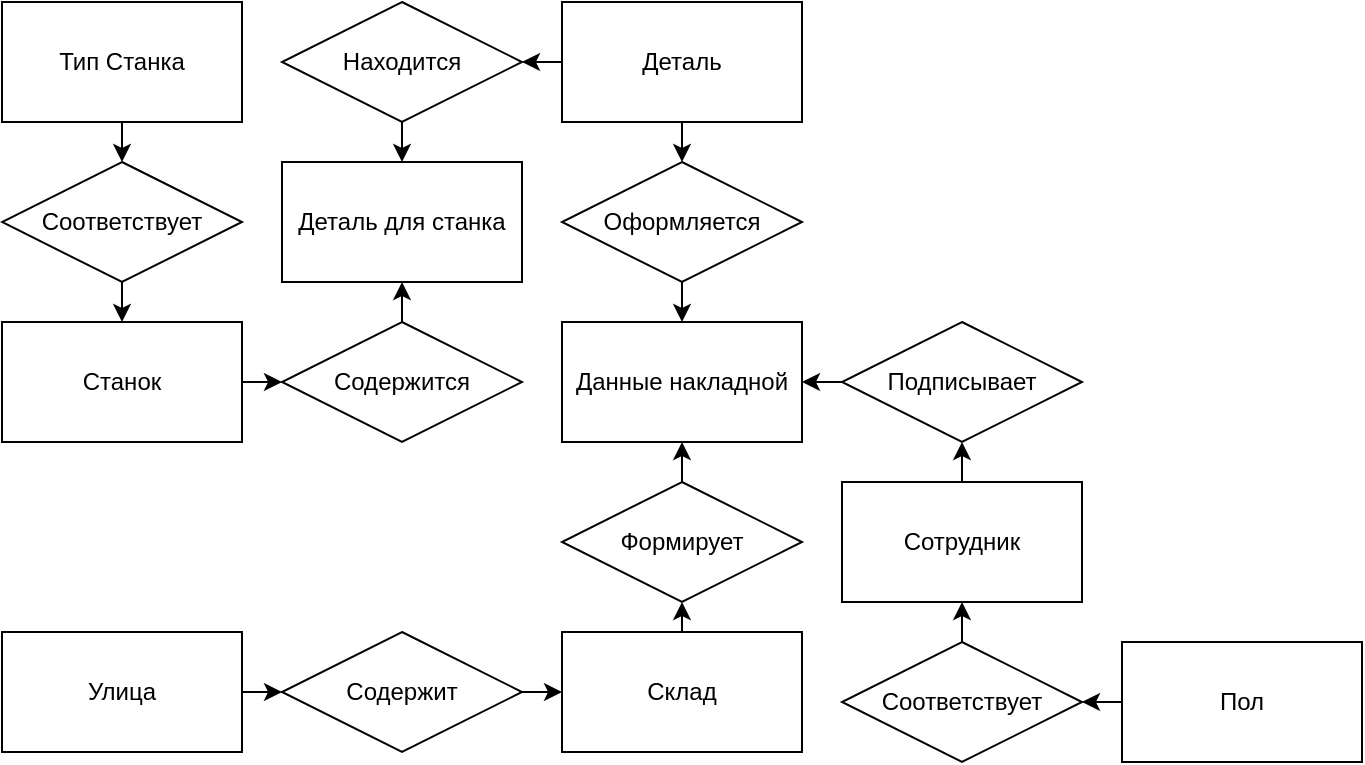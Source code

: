 <mxfile version="24.9.3">
  <diagram name="Страница — 1" id="iqEY3wC7e-XA7V0lx9zw">
    <mxGraphModel dx="784" dy="1143" grid="1" gridSize="10" guides="1" tooltips="1" connect="1" arrows="1" fold="1" page="1" pageScale="1" pageWidth="827" pageHeight="1169" math="0" shadow="0">
      <root>
        <mxCell id="0" />
        <mxCell id="1" parent="0" />
        <mxCell id="TpDyGz6NfrkudXZhNOag-17" style="edgeStyle=orthogonalEdgeStyle;rounded=0;orthogonalLoop=1;jettySize=auto;html=1;exitX=1;exitY=0.5;exitDx=0;exitDy=0;entryX=0;entryY=0.5;entryDx=0;entryDy=0;" edge="1" parent="1" source="TpDyGz6NfrkudXZhNOag-1" target="TpDyGz6NfrkudXZhNOag-16">
          <mxGeometry relative="1" as="geometry" />
        </mxCell>
        <mxCell id="TpDyGz6NfrkudXZhNOag-1" value="Станок" style="rounded=0;whiteSpace=wrap;html=1;" vertex="1" parent="1">
          <mxGeometry x="50" y="360" width="120" height="60" as="geometry" />
        </mxCell>
        <mxCell id="TpDyGz6NfrkudXZhNOag-11" style="edgeStyle=orthogonalEdgeStyle;rounded=0;orthogonalLoop=1;jettySize=auto;html=1;exitX=0.5;exitY=1;exitDx=0;exitDy=0;entryX=0.5;entryY=0;entryDx=0;entryDy=0;" edge="1" parent="1" source="TpDyGz6NfrkudXZhNOag-2" target="TpDyGz6NfrkudXZhNOag-10">
          <mxGeometry relative="1" as="geometry" />
        </mxCell>
        <mxCell id="TpDyGz6NfrkudXZhNOag-2" value="Тип Станка" style="rounded=0;whiteSpace=wrap;html=1;" vertex="1" parent="1">
          <mxGeometry x="50" y="200" width="120" height="60" as="geometry" />
        </mxCell>
        <mxCell id="TpDyGz6NfrkudXZhNOag-20" style="edgeStyle=orthogonalEdgeStyle;rounded=0;orthogonalLoop=1;jettySize=auto;html=1;exitX=0;exitY=0.5;exitDx=0;exitDy=0;entryX=1;entryY=0.5;entryDx=0;entryDy=0;" edge="1" parent="1" source="TpDyGz6NfrkudXZhNOag-3" target="TpDyGz6NfrkudXZhNOag-14">
          <mxGeometry relative="1" as="geometry" />
        </mxCell>
        <mxCell id="TpDyGz6NfrkudXZhNOag-22" style="edgeStyle=orthogonalEdgeStyle;rounded=0;orthogonalLoop=1;jettySize=auto;html=1;exitX=0.5;exitY=1;exitDx=0;exitDy=0;entryX=0.5;entryY=0;entryDx=0;entryDy=0;" edge="1" parent="1" source="TpDyGz6NfrkudXZhNOag-3" target="TpDyGz6NfrkudXZhNOag-21">
          <mxGeometry relative="1" as="geometry" />
        </mxCell>
        <mxCell id="TpDyGz6NfrkudXZhNOag-3" value="Деталь" style="rounded=0;whiteSpace=wrap;html=1;" vertex="1" parent="1">
          <mxGeometry x="330" y="200" width="120" height="60" as="geometry" />
        </mxCell>
        <mxCell id="TpDyGz6NfrkudXZhNOag-4" value="Данные накладной" style="rounded=0;whiteSpace=wrap;html=1;" vertex="1" parent="1">
          <mxGeometry x="330" y="360" width="120" height="60" as="geometry" />
        </mxCell>
        <mxCell id="TpDyGz6NfrkudXZhNOag-38" style="edgeStyle=orthogonalEdgeStyle;rounded=0;orthogonalLoop=1;jettySize=auto;html=1;exitX=0.5;exitY=0;exitDx=0;exitDy=0;entryX=0.5;entryY=1;entryDx=0;entryDy=0;" edge="1" parent="1" source="TpDyGz6NfrkudXZhNOag-5" target="TpDyGz6NfrkudXZhNOag-28">
          <mxGeometry relative="1" as="geometry" />
        </mxCell>
        <mxCell id="TpDyGz6NfrkudXZhNOag-5" value="Сотрудник" style="rounded=0;whiteSpace=wrap;html=1;" vertex="1" parent="1">
          <mxGeometry x="470" y="440" width="120" height="60" as="geometry" />
        </mxCell>
        <mxCell id="TpDyGz6NfrkudXZhNOag-39" style="edgeStyle=orthogonalEdgeStyle;rounded=0;orthogonalLoop=1;jettySize=auto;html=1;exitX=0;exitY=0.5;exitDx=0;exitDy=0;entryX=1;entryY=0.5;entryDx=0;entryDy=0;" edge="1" parent="1" source="TpDyGz6NfrkudXZhNOag-6" target="TpDyGz6NfrkudXZhNOag-23">
          <mxGeometry relative="1" as="geometry" />
        </mxCell>
        <mxCell id="TpDyGz6NfrkudXZhNOag-6" value="Пол" style="rounded=0;whiteSpace=wrap;html=1;" vertex="1" parent="1">
          <mxGeometry x="610" y="520" width="120" height="60" as="geometry" />
        </mxCell>
        <mxCell id="TpDyGz6NfrkudXZhNOag-34" style="edgeStyle=orthogonalEdgeStyle;rounded=0;orthogonalLoop=1;jettySize=auto;html=1;exitX=0.5;exitY=0;exitDx=0;exitDy=0;entryX=0.5;entryY=1;entryDx=0;entryDy=0;" edge="1" parent="1" source="TpDyGz6NfrkudXZhNOag-7" target="TpDyGz6NfrkudXZhNOag-29">
          <mxGeometry relative="1" as="geometry" />
        </mxCell>
        <mxCell id="TpDyGz6NfrkudXZhNOag-7" value="Склад" style="rounded=0;whiteSpace=wrap;html=1;" vertex="1" parent="1">
          <mxGeometry x="330" y="515" width="120" height="60" as="geometry" />
        </mxCell>
        <mxCell id="TpDyGz6NfrkudXZhNOag-36" style="edgeStyle=orthogonalEdgeStyle;rounded=0;orthogonalLoop=1;jettySize=auto;html=1;exitX=1;exitY=0.5;exitDx=0;exitDy=0;entryX=0;entryY=0.5;entryDx=0;entryDy=0;" edge="1" parent="1" source="TpDyGz6NfrkudXZhNOag-8" target="TpDyGz6NfrkudXZhNOag-35">
          <mxGeometry relative="1" as="geometry" />
        </mxCell>
        <mxCell id="TpDyGz6NfrkudXZhNOag-8" value="Улица" style="rounded=0;whiteSpace=wrap;html=1;" vertex="1" parent="1">
          <mxGeometry x="50" y="515" width="120" height="60" as="geometry" />
        </mxCell>
        <mxCell id="TpDyGz6NfrkudXZhNOag-12" style="edgeStyle=orthogonalEdgeStyle;rounded=0;orthogonalLoop=1;jettySize=auto;html=1;exitX=0.5;exitY=1;exitDx=0;exitDy=0;entryX=0.5;entryY=0;entryDx=0;entryDy=0;" edge="1" parent="1" source="TpDyGz6NfrkudXZhNOag-10" target="TpDyGz6NfrkudXZhNOag-1">
          <mxGeometry relative="1" as="geometry" />
        </mxCell>
        <mxCell id="TpDyGz6NfrkudXZhNOag-10" value="Соответствует" style="rhombus;whiteSpace=wrap;html=1;" vertex="1" parent="1">
          <mxGeometry x="50" y="280" width="120" height="60" as="geometry" />
        </mxCell>
        <mxCell id="TpDyGz6NfrkudXZhNOag-19" style="edgeStyle=orthogonalEdgeStyle;rounded=0;orthogonalLoop=1;jettySize=auto;html=1;exitX=0.5;exitY=1;exitDx=0;exitDy=0;entryX=0.5;entryY=0;entryDx=0;entryDy=0;" edge="1" parent="1" source="TpDyGz6NfrkudXZhNOag-14" target="TpDyGz6NfrkudXZhNOag-15">
          <mxGeometry relative="1" as="geometry" />
        </mxCell>
        <mxCell id="TpDyGz6NfrkudXZhNOag-14" value="Находится" style="rhombus;whiteSpace=wrap;html=1;" vertex="1" parent="1">
          <mxGeometry x="190" y="200" width="120" height="60" as="geometry" />
        </mxCell>
        <mxCell id="TpDyGz6NfrkudXZhNOag-15" value="Деталь для станка" style="rounded=0;whiteSpace=wrap;html=1;" vertex="1" parent="1">
          <mxGeometry x="190" y="280" width="120" height="60" as="geometry" />
        </mxCell>
        <mxCell id="TpDyGz6NfrkudXZhNOag-18" style="edgeStyle=orthogonalEdgeStyle;rounded=0;orthogonalLoop=1;jettySize=auto;html=1;exitX=0.5;exitY=0;exitDx=0;exitDy=0;entryX=0.5;entryY=1;entryDx=0;entryDy=0;" edge="1" parent="1" source="TpDyGz6NfrkudXZhNOag-16" target="TpDyGz6NfrkudXZhNOag-15">
          <mxGeometry relative="1" as="geometry" />
        </mxCell>
        <mxCell id="TpDyGz6NfrkudXZhNOag-16" value="Содержится" style="rhombus;whiteSpace=wrap;html=1;" vertex="1" parent="1">
          <mxGeometry x="190" y="360" width="120" height="60" as="geometry" />
        </mxCell>
        <mxCell id="TpDyGz6NfrkudXZhNOag-30" style="edgeStyle=orthogonalEdgeStyle;rounded=0;orthogonalLoop=1;jettySize=auto;html=1;exitX=0.5;exitY=1;exitDx=0;exitDy=0;entryX=0.5;entryY=0;entryDx=0;entryDy=0;" edge="1" parent="1" source="TpDyGz6NfrkudXZhNOag-21" target="TpDyGz6NfrkudXZhNOag-4">
          <mxGeometry relative="1" as="geometry" />
        </mxCell>
        <mxCell id="TpDyGz6NfrkudXZhNOag-21" value="Оформляется" style="rhombus;whiteSpace=wrap;html=1;" vertex="1" parent="1">
          <mxGeometry x="330" y="280" width="120" height="60" as="geometry" />
        </mxCell>
        <mxCell id="TpDyGz6NfrkudXZhNOag-25" style="edgeStyle=orthogonalEdgeStyle;rounded=0;orthogonalLoop=1;jettySize=auto;html=1;exitX=0.5;exitY=0;exitDx=0;exitDy=0;entryX=0.5;entryY=1;entryDx=0;entryDy=0;" edge="1" parent="1" source="TpDyGz6NfrkudXZhNOag-23" target="TpDyGz6NfrkudXZhNOag-5">
          <mxGeometry relative="1" as="geometry" />
        </mxCell>
        <mxCell id="TpDyGz6NfrkudXZhNOag-23" value="Соответствует" style="rhombus;whiteSpace=wrap;html=1;" vertex="1" parent="1">
          <mxGeometry x="470" y="520" width="120" height="60" as="geometry" />
        </mxCell>
        <mxCell id="TpDyGz6NfrkudXZhNOag-31" style="edgeStyle=orthogonalEdgeStyle;rounded=0;orthogonalLoop=1;jettySize=auto;html=1;exitX=0;exitY=0.5;exitDx=0;exitDy=0;entryX=1;entryY=0.5;entryDx=0;entryDy=0;" edge="1" parent="1" source="TpDyGz6NfrkudXZhNOag-28" target="TpDyGz6NfrkudXZhNOag-4">
          <mxGeometry relative="1" as="geometry" />
        </mxCell>
        <mxCell id="TpDyGz6NfrkudXZhNOag-28" value="Подписывает" style="rhombus;whiteSpace=wrap;html=1;" vertex="1" parent="1">
          <mxGeometry x="470" y="360" width="120" height="60" as="geometry" />
        </mxCell>
        <mxCell id="TpDyGz6NfrkudXZhNOag-33" style="edgeStyle=orthogonalEdgeStyle;rounded=0;orthogonalLoop=1;jettySize=auto;html=1;exitX=0.5;exitY=0;exitDx=0;exitDy=0;entryX=0.5;entryY=1;entryDx=0;entryDy=0;" edge="1" parent="1" source="TpDyGz6NfrkudXZhNOag-29" target="TpDyGz6NfrkudXZhNOag-4">
          <mxGeometry relative="1" as="geometry" />
        </mxCell>
        <mxCell id="TpDyGz6NfrkudXZhNOag-29" value="Формирует" style="rhombus;whiteSpace=wrap;html=1;" vertex="1" parent="1">
          <mxGeometry x="330" y="440" width="120" height="60" as="geometry" />
        </mxCell>
        <mxCell id="TpDyGz6NfrkudXZhNOag-37" style="edgeStyle=orthogonalEdgeStyle;rounded=0;orthogonalLoop=1;jettySize=auto;html=1;exitX=1;exitY=0.5;exitDx=0;exitDy=0;entryX=0;entryY=0.5;entryDx=0;entryDy=0;" edge="1" parent="1" source="TpDyGz6NfrkudXZhNOag-35" target="TpDyGz6NfrkudXZhNOag-7">
          <mxGeometry relative="1" as="geometry" />
        </mxCell>
        <mxCell id="TpDyGz6NfrkudXZhNOag-35" value="Содержит" style="rhombus;whiteSpace=wrap;html=1;" vertex="1" parent="1">
          <mxGeometry x="190" y="515" width="120" height="60" as="geometry" />
        </mxCell>
      </root>
    </mxGraphModel>
  </diagram>
</mxfile>

